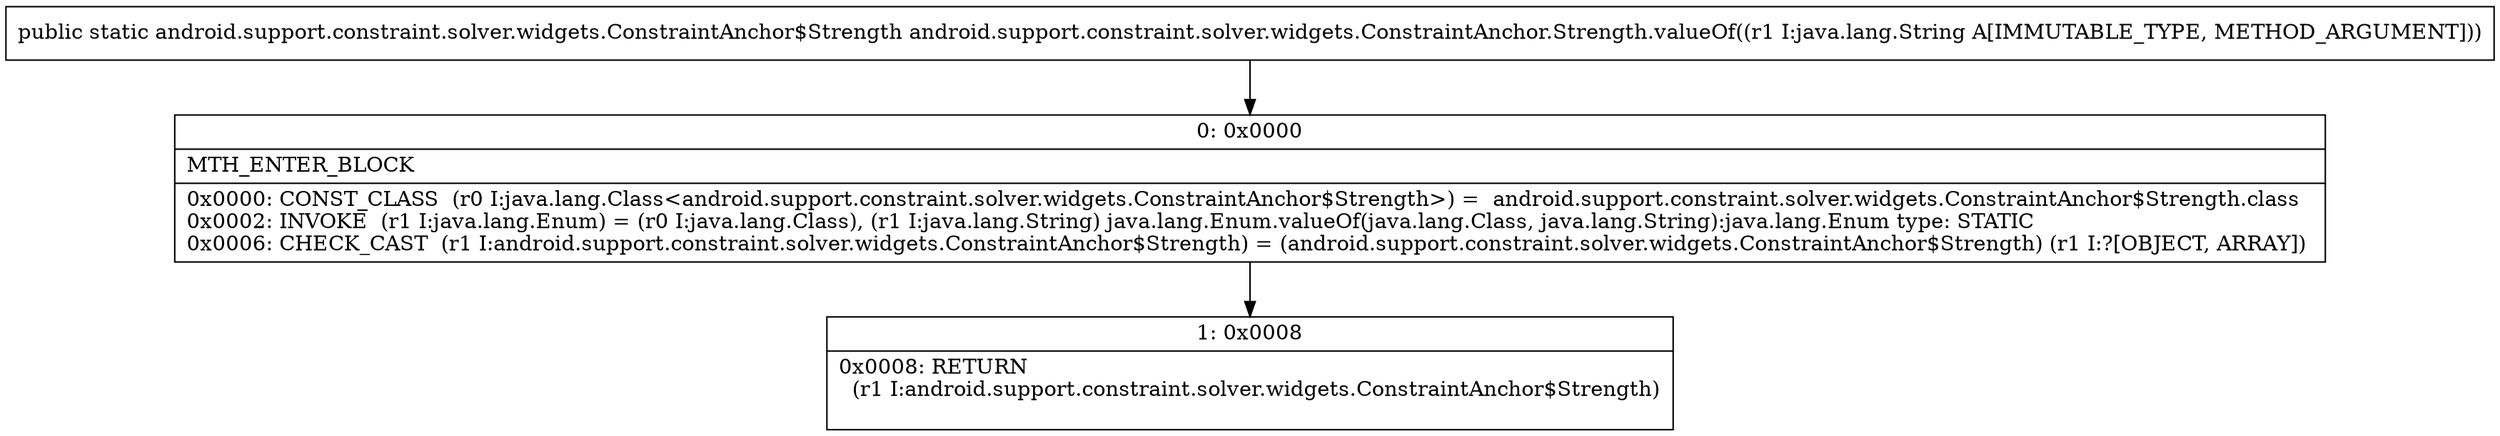 digraph "CFG forandroid.support.constraint.solver.widgets.ConstraintAnchor.Strength.valueOf(Ljava\/lang\/String;)Landroid\/support\/constraint\/solver\/widgets\/ConstraintAnchor$Strength;" {
Node_0 [shape=record,label="{0\:\ 0x0000|MTH_ENTER_BLOCK\l|0x0000: CONST_CLASS  (r0 I:java.lang.Class\<android.support.constraint.solver.widgets.ConstraintAnchor$Strength\>) =  android.support.constraint.solver.widgets.ConstraintAnchor$Strength.class \l0x0002: INVOKE  (r1 I:java.lang.Enum) = (r0 I:java.lang.Class), (r1 I:java.lang.String) java.lang.Enum.valueOf(java.lang.Class, java.lang.String):java.lang.Enum type: STATIC \l0x0006: CHECK_CAST  (r1 I:android.support.constraint.solver.widgets.ConstraintAnchor$Strength) = (android.support.constraint.solver.widgets.ConstraintAnchor$Strength) (r1 I:?[OBJECT, ARRAY]) \l}"];
Node_1 [shape=record,label="{1\:\ 0x0008|0x0008: RETURN  \l  (r1 I:android.support.constraint.solver.widgets.ConstraintAnchor$Strength)\l \l}"];
MethodNode[shape=record,label="{public static android.support.constraint.solver.widgets.ConstraintAnchor$Strength android.support.constraint.solver.widgets.ConstraintAnchor.Strength.valueOf((r1 I:java.lang.String A[IMMUTABLE_TYPE, METHOD_ARGUMENT])) }"];
MethodNode -> Node_0;
Node_0 -> Node_1;
}

